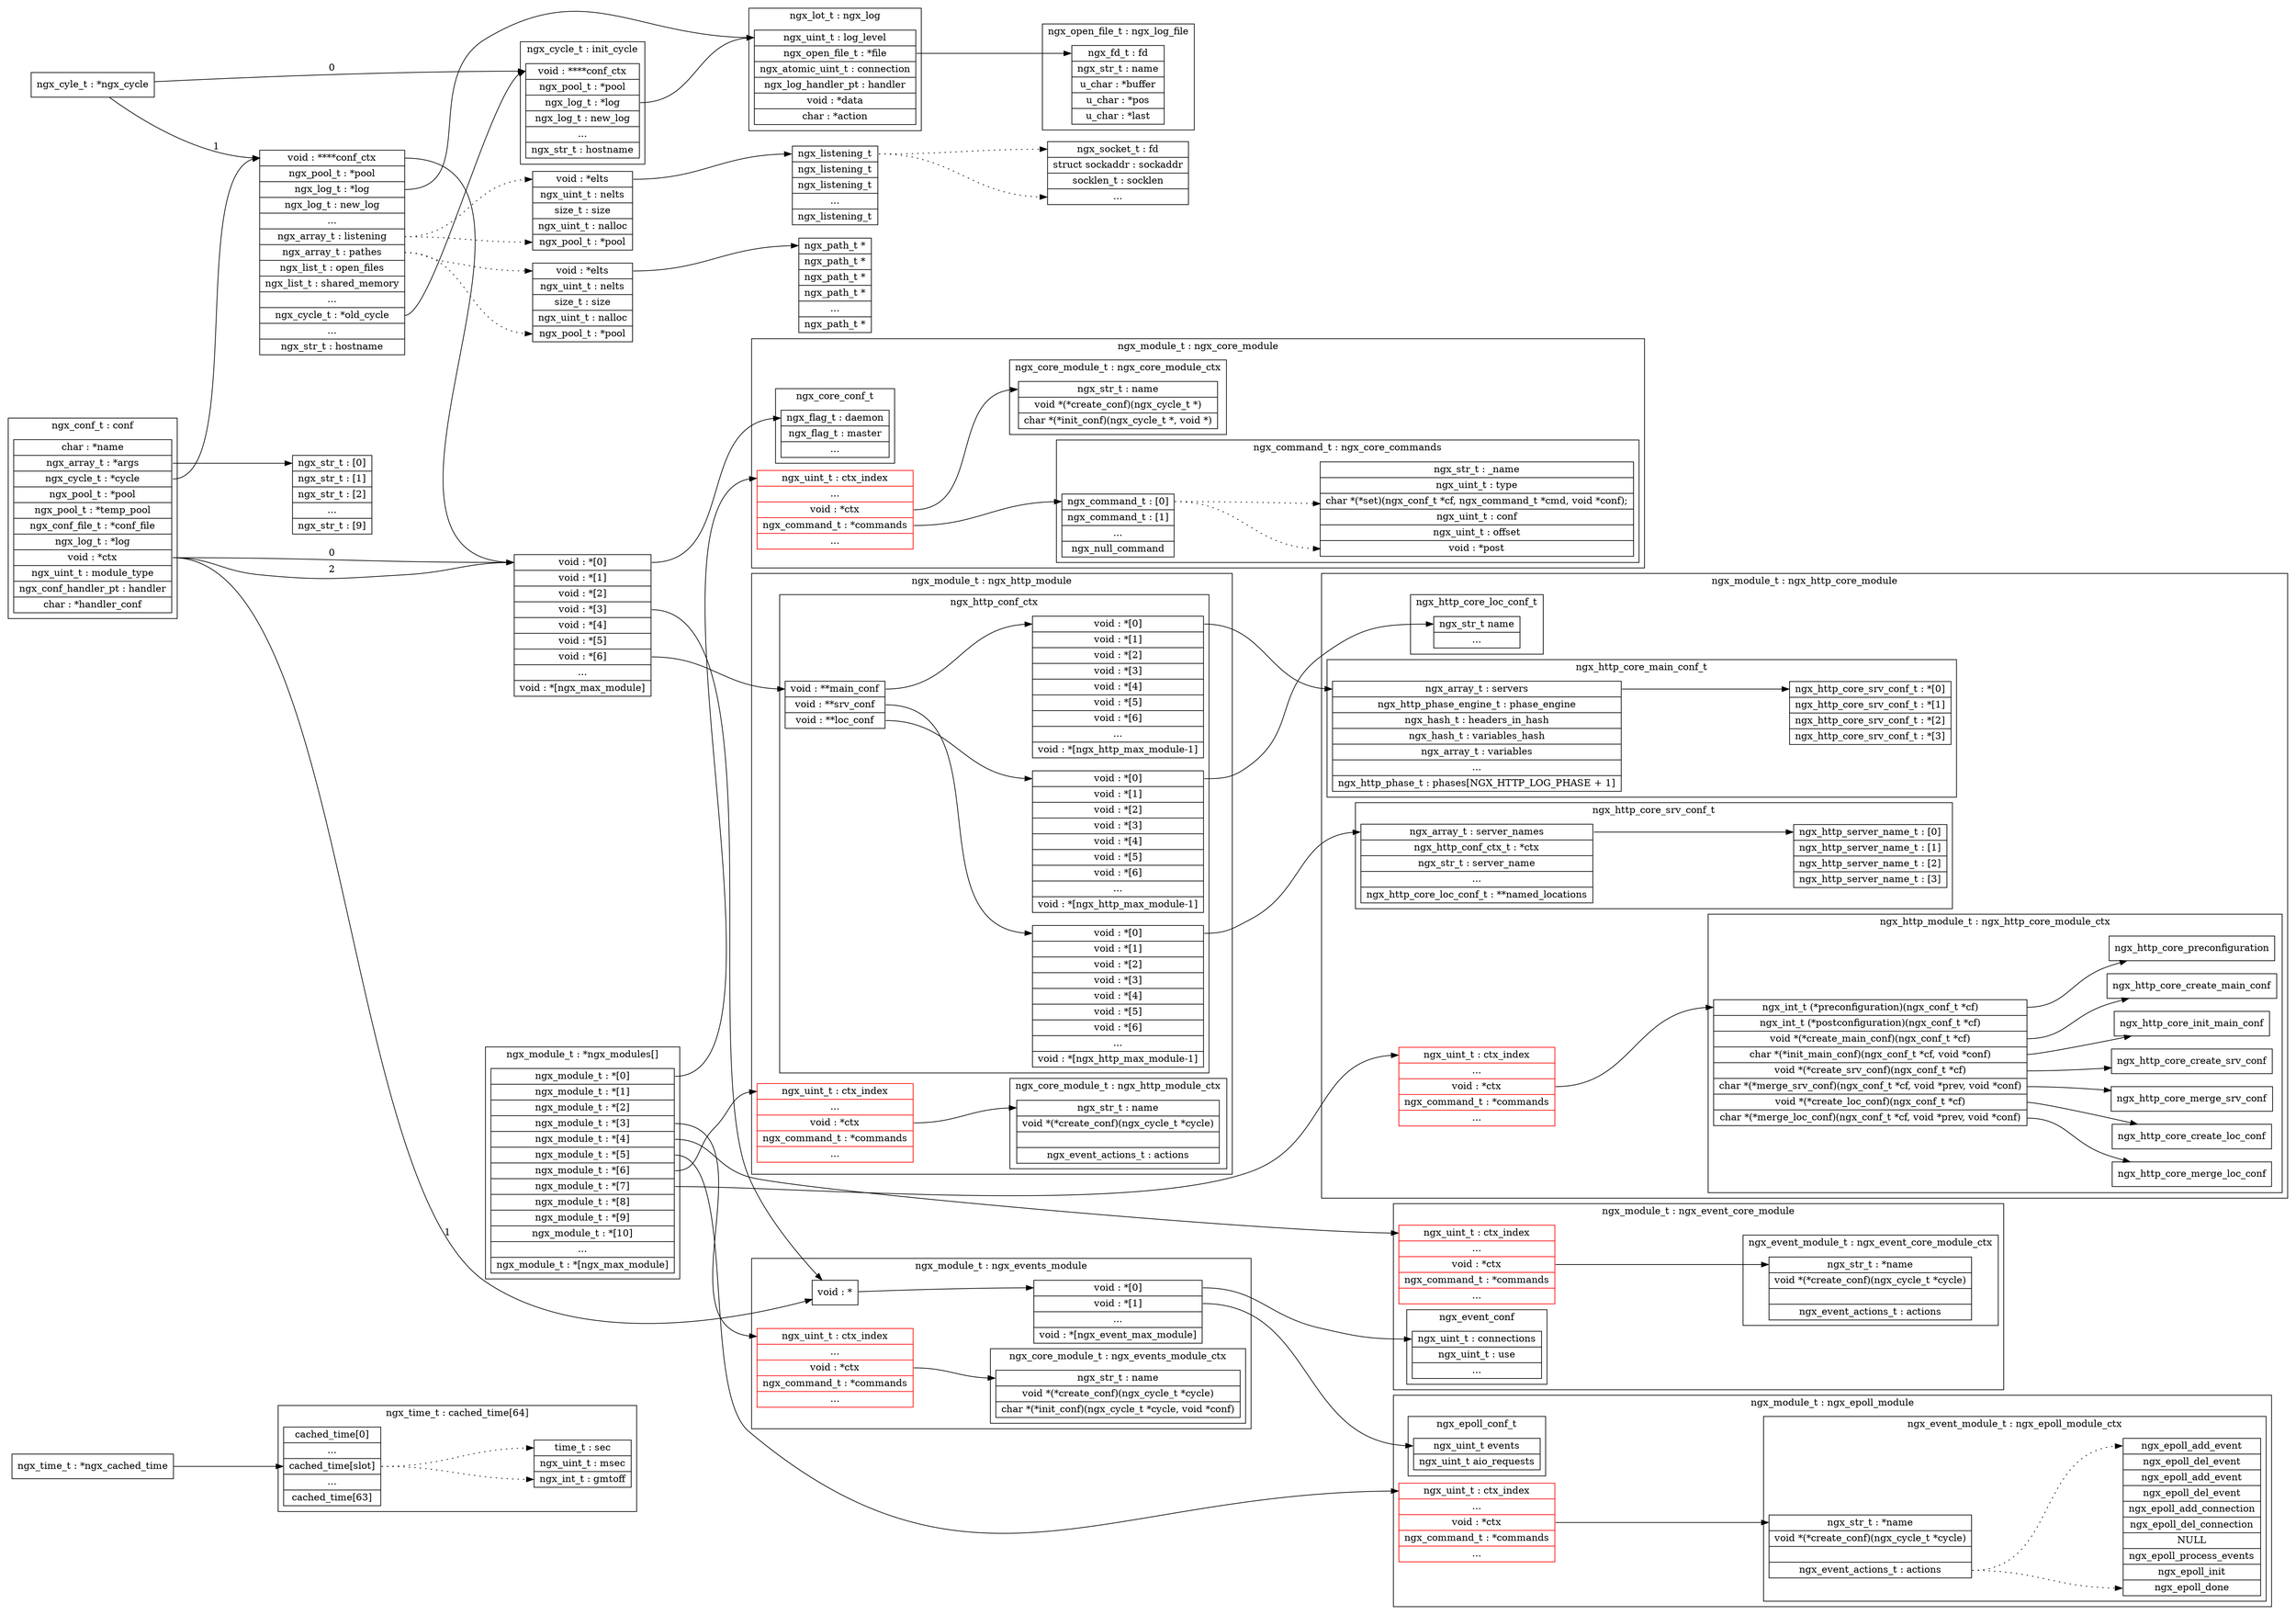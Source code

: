 digraph nginx {
    node [
        shape = "record",
    ];

    rankdir = LR;
    ranksep = 1.6;

    // ngx_cached_time
    n_ngx_cached_time [label = "ngx_time_t : *ngx_cached_time"];

    // cached_time[64]
    subgraph cluster_cached_time_array {
        label = "ngx_time_t : cached_time[64]";

        n_cached_time_array [label = "<0>cached_time[0] | \
                                      <f>... | \
                                      <slot>cached_time[slot] | \
                                      <b>... | \
                                      <63>cached_time[63]"];
        n_cached_time_ngx_time_t [label = "<sec>time_t : sec | \
                                           <msec>ngx_uint_t : msec | \
                                           <gmtoff>ngx_int_t : gmtoff"];

        n_cached_time_array:slot -> n_cached_time_ngx_time_t:sec [
            style = "dotted",
        ];
        n_cached_time_array:slot -> n_cached_time_ngx_time_t:gmtoff [
            style = "dotted",
        ];
    };

    // ngx_log_file
    subgraph cluster_ngx_log_file {
        label = "ngx_open_file_t : ngx_log_file";

        n_ngx_log_file [label = "<fd>ngx_fd_t : fd | \
                                 <_name>ngx_str_t : name | \
                                 <buffer>u_char : *buffer | \
                                 <pos>u_char : *pos | \
                                 <last>u_char : *last"];
    };

    // ngx_log
    subgraph cluster_ngx_log {
        label = "ngx_lot_t : ngx_log";

        n_ngx_log [label = "<log_level>ngx_uint_t : log_level | \
                            <file>ngx_open_file_t : *file | \
                            <connection>ngx_atomic_uint_t : connection | \
                            <handler>ngx_log_handler_pt : handler | \
                            <data>void : *data | \
                            <action>char : *action"];
    };

    // ngx_cycle
    n_ngx_cycle [label = "ngx_cyle_t : *ngx_cycle"];

    // init_cycle
    subgraph cluster_init_cycle {
        label = "ngx_cycle_t : init_cycle";

        n_init_cycle [label = "<conf_ctx>void : ****conf_ctx | \
                               <pool>ngx_pool_t : *pool | \
                               <log>ngx_log_t : *log | \
                               <new_log>ngx_log_t : new_log | \
                               ... | \
                               <hostname>ngx_str_t : hostname"];
    };

    // anonymity_cyle
    n_anonymity_cycle [label = "<conf_ctx>void : ****conf_ctx | \
                                <pool>ngx_pool_t : *pool | \
                                <log>ngx_log_t : *log | \
                                <new_log>ngx_log_t : new_log | \
                                ... | \
                                <listening>ngx_array_t : listening | \
                                <pathes>ngx_array_t : pathes | \
                                <open_files>ngx_list_t : open_files | \
                                <shared_memory>ngx_list_t : shared_memory | \
                                ... | \
                                <old_cycle>ngx_cycle_t : *old_cycle | \
                                ... | \
                                <hostname>ngx_str_t : hostname"];
    n_anonymity_cycle_conf_ctx [label = "<0>void : *[0] | \
                                         <1>void : *[1] | \
                                         <2>void : *[2] | \
                                         <3>void : *[3] | \
                                         <4>void : *[4] | \
                                         <5>void : *[5] | \
                                         <6>void : *[6] | \
                                         ... | \
                                         <ngx_max_moule>void : \
                                             *[ngx_max_module]"];
    n_anonymity_cycle_listening [label = "<elts>void : *elts | \
                                          <nelts>ngx_uint_t : nelts | \
                                          <size>size_t : size | \
                                          <nalloc>ngx_uint_t : nalloc | \
                                          <pool>ngx_pool_t : *pool"];
    n_anonymity_cycle_listening_array [label = "<0>ngx_listening_t | \
                                                <1>ngx_listening_t | \
                                                <1>ngx_listening_t | \
                                                ... | \
                                                <nalloc>ngx_listening_t"];
    n_anonymity_cycle_listening_array_elmt [
        label = "<fd>ngx_socket_t : fd | \
                 <sockaddr>struct sockaddr :  sockaddr | \
                 <socklen>socklen_t : socklen | \
                 <end>..."
    ];
    n_anonymity_cycle_pathes [label = "<elts>void : *elts | \
                                       <nelts>ngx_uint_t : nelts | \
                                       <size>size_t : size | \
                                       <nalloc>ngx_uint_t : nalloc | \
                                       <pool>ngx_pool_t : *pool"];
    n_anonymity_cycle_pathes_array [label = "<0>ngx_path_t * | \
                                             <1>ngx_path_t * | \
                                             <2>ngx_path_t * | \
                                             <3>ngx_path_t * | \
                                             ... | \
                                             <nalloc>ngx_path_t *"];
    n_anonymity_cycle:listening -> n_anonymity_cycle_listening:elts [
        style = "dotted",
    ];
    n_anonymity_cycle:listening -> n_anonymity_cycle_listening:pool [
        style = "dotted",
    ];
    n_anonymity_cycle:pathes -> n_anonymity_cycle_pathes:elts [
        style = "dotted",
    ];
    n_anonymity_cycle:pathes -> n_anonymity_cycle_pathes:pool [
        style = "dotted",
    ];
    n_anonymity_cycle_listening_array:0
        -> n_anonymity_cycle_listening_array_elmt:fd [style = "dotted"];
    n_anonymity_cycle_listening_array:0
        -> n_anonymity_cycle_listening_array_elmt:end [style = "dotted"];

    // ***** ngx_modules {{
    subgraph cluster_ngx_modules {
        label = "ngx_module_t : *ngx_modules[]";

        n_ngx_modules [label = "<0>ngx_module_t : *[0] | \
                                <1>ngx_module_t : *[1] | \
                                <2>ngx_module_t : *[2] | \
                                <3>ngx_module_t : *[3] | \
                                <4>ngx_module_t : *[4] | \
                                <5>ngx_module_t : *[5] | \
                                <6>ngx_module_t : *[6] | \
                                <7>ngx_module_t : *[7] | \
                                <8>ngx_module_t : *[8] | \
                                <9>ngx_module_t : *[9] | \
                                <10>ngx_module_t : *[10] | \
                                ... | \
                                <ngx_max_module>ngx_module_t : \
                                    *[ngx_max_module]"];
    };

    // ngx_core_module
    subgraph cluster_ngx_core_module {
        label = "ngx_module_t : ngx_core_module";

        subgraph cluster_ngx_core_conf_t {
            label = "ngx_core_conf_t";

            n_ngx_core_conf [label = "<daemon>ngx_flag_t : daemon | \
                                      <master>ngx_flag_t : master | \
                                      <end>..."];
        };
        subgraph cluster_ngx_core_module_ctx {
            label = "ngx_core_module_t : ngx_core_module_ctx";

            n_ngx_core_module_ctx [
                label = "<_name>ngx_str_t : name | \
                         <create_conf>void *(*create_conf)(ngx_cycle_t *) | \
                         <init_conf>char *(*init_conf)(ngx_cycle_t *, void *)"
            ];
        };
        subgraph cluster_ngx_core_commands {
            label = "ngx_command_t : ngx_core_commands";

            n_ngx_core_commands [
                label = "<0>ngx_command_t : [0] | \
                         <1>ngx_command_t : [1] | \
                         ... | \
                         <end>ngx_null_command",
            ];
            n_ngx_core_commands_elmt [
                label = "<name>ngx_str_t : _name | \
                         <type>ngx_uint_t : type | \
                         <set>char *(*set)(ngx_conf_t *cf, \
                                           ngx_command_t *cmd, \
                                           void *conf); | \
                         <conf>ngx_uint_t : conf | \
                         <offset>ngx_uint_t : offset | \
                         <post>void : *post",
            ];
            n_ngx_core_commands:0 -> n_ngx_core_commands_elmt:_name [
                style = "dotted",
            ]
            n_ngx_core_commands:0 -> n_ngx_core_commands_elmt:post [
                style = "dotted",
            ]
        };
        n_ngx_core_module [
            label = "<ctx_index>ngx_uint_t : ctx_index | \
                     ... | \
                     <ctx>void : *ctx | \
                     <commands>ngx_command_t : *commands | \
                     ...",
            color = "red",
        ];

        n_ngx_core_module:ctx -> n_ngx_core_module_ctx:_name;
        n_ngx_core_module:commands -> n_ngx_core_commands:0;
    };

    // ngx_events_module
    subgraph cluster_ngx_events_module {
        label = "ngx_module_t : ngx_events_module";

        n_ngx_events_module [
            label = "<ctx_index>ngx_uint_t : ctx_index | \
                     ... | \
                     <ctx>void : *ctx | \
                     <commands>ngx_command_t : *commands | \
                     ...",
            color = "red",
        ];
        subgraph cluster_ngx_events_module_ctx {
            label = "ngx_core_module_t : ngx_events_module_ctx";

            n_ngx_events_module_ctx [
                label = "<_name>ngx_str_t : name | \
                         <create_conf>void \
                             *(*create_conf)(ngx_cycle_t *cycle) | \
                         <init_conf>char *(*init_conf)(ngx_cycle_t *cycle, \
                                                       void *conf)",
            ];
        };
        n_ngx_events_module_ctx_array [
            label = "<0>void : *[0] | \
                     <1>void : *[1] | \
                     ... | \
                     <ngx_event_max_module>void : *[ngx_event_max_module]",
        ];
        n_ngx_events_module_ctx_ptr [
            label = "void : *",
        ];

        n_ngx_events_module_ctx_ptr -> n_ngx_events_module_ctx_array:0;
        n_ngx_events_module:ctx -> n_ngx_events_module_ctx:_name;
    };

    // ngx_event_core_module
    subgraph cluster_ngx_event_core_module {
        label = "ngx_module_t : ngx_event_core_module";

        n_ngx_event_core_module [
            label = "<ctx_index>ngx_uint_t : ctx_index | \
                     ... | \
                     <ctx>void : *ctx | \
                     <commands>ngx_command_t : *commands | \
                     ...",
            color = "red",
        ];
        subgraph cluster_ngx_event_module_ctx {
            label = "ngx_event_module_t : ngx_event_core_module_ctx";

            n_ngx_event_core_module_ctx [
                label = "<name>ngx_str_t : *name | \
                         <create_conf>void \
                             *(*create_conf)(ngx_cycle_t *cycle) | \
                         <init_conf> | \
                         <actions>ngx_event_actions_t : actions",
            ];
        };
        subgraph cluster_ngx_event_conf_t {
            label = "ngx_event_conf";

            n_ngx_event_conf [
                label = "<connections>ngx_uint_t : connections | \
                         <use>ngx_uint_t : use | \
                         <end>...",
            ];
        };

        n_ngx_event_core_module:ctx -> n_ngx_event_core_module_ctx:name;
    };

    // ngx_epoll_module
    subgraph cluster_ngx_epoll_module {
        label = "ngx_module_t : ngx_epoll_module";

        n_ngx_epoll_module [
            label = "<ctx_index>ngx_uint_t : ctx_index | \
                     ... | \
                     <ctx>void : *ctx | \
                     <commands>ngx_command_t : *commands | \
                     ...",
            color = "red",
        ];
        subgraph cluster_ngx_epoll_ctx {
            label = "ngx_event_module_t : ngx_epoll_module_ctx";

            n_ngx_epoll_module_ctx [
                label = "<name>ngx_str_t : *name | \
                         <create_conf>void \
                             *(*create_conf)(ngx_cycle_t *cycle) | \
                         <init_conf> | \
                         <actions>ngx_event_actions_t : actions",
            ];
            n_ngx_epoll_module_ctx_actions [
                label = "<ngx_epoll_add_event>ngx_epoll_add_event | \
                         <ngx_epoll_del_event>ngx_epoll_del_event | \
                         <ngx_epoll_add_event>ngx_epoll_add_event | \
                         <ngx_epoll_del_event>ngx_epoll_del_event | \
                         <ngx_epoll_add_connection>ngx_epoll_add_connection | \
                         <ngx_epoll_del_connection>ngx_epoll_del_connection | \
                         <NULL>NULL | \
                         <ngx_epoll_process_events>ngx_epoll_process_events | \
                         <ngx_epoll_init>ngx_epoll_init | \
                         <ngx_epoll_done>ngx_epoll_done",
            ];

            n_ngx_epoll_module_ctx:actions
                -> n_ngx_epoll_module_ctx_actions:ngx_epoll_add_event [
                style = "dotted",
            ];
            n_ngx_epoll_module_ctx:actions
                -> n_ngx_epoll_module_ctx_actions:ngx_epoll_done [
                style = "dotted",
            ];
        };
        subgraph cluster_ngx_epoll_conf_t {
            label = "ngx_epoll_conf_t";

            n_ngx_epoll_conf [label = "<events>ngx_uint_t events | \
                                       <aio_requests>ngx_uint_t aio_requests"];
        };

        n_ngx_epoll_module:ctx -> n_ngx_epoll_module_ctx:name;
    };

    // ngx_http_module
    subgraph cluster_ngx_http_module {
        label = "ngx_module_t : ngx_http_module";

        n_ngx_http_module [
            label = "<ctx_index>ngx_uint_t : ctx_index | \
                     ... | \
                     <ctx>void : *ctx | \
                     <commands>ngx_command_t : *commands | \
                     ...",
            color = "red",
        ];
        subgraph cluster_ngx_http_module_ctx {
            label = "ngx_core_module_t : ngx_http_module_ctx";

            n_ngx_http_module_ctx [
                label = "<_name>ngx_str_t : name | \
                         <create_conf>void \
                             *(*create_conf)(ngx_cycle_t *cycle) | \
                         <init_conf> | \
                         <actions>ngx_event_actions_t : actions",
            ];
        };
        subgraph cluster_ngx_http_conf_ctx_t {
            label = "ngx_http_conf_ctx";

            n_ngx_http_conf_ctx [
                label = "<main_conf>void : **main_conf | \
                         <srv_conf>void : **srv_conf | \
                         <loc_conf>void : **loc_conf",
            ];
            n_ngx_http_conf_ctx_main_conf_array [
                label = "<0>void : *[0] | \
                         <1>void : *[1] | \
                         <2>void : *[2] | \
                         <3>void : *[3] | \
                         <4>void : *[4] | \
                         <5>void : *[5] | \
                         <6>void : *[6] | \
                         ... | \
                         <ngx_http_max_module - 1>void : \
                             *[ngx_http_max_module-1]",
            ];
            n_ngx_http_conf_ctx_srv_conf_array [
                label = "<0>void : *[0] | \
                         <1>void : *[1] | \
                         <2>void : *[2] | \
                         <3>void : *[3] | \
                         <4>void : *[4] | \
                         <5>void : *[5] | \
                         <6>void : *[6] | \
                         ... | \
                         <ngx_http_max_module - 1>void : \
                             *[ngx_http_max_module-1]",
            ];
            n_ngx_http_conf_ctx_loc_conf_array [
                label = "<0>void : *[0] | \
                         <1>void : *[1] | \
                         <2>void : *[2] | \
                         <3>void : *[3] | \
                         <4>void : *[4] | \
                         <5>void : *[5] | \
                         <6>void : *[6] | \
                         ... | \
                         <ngx_http_max_module - 1>void : \
                             *[ngx_http_max_module-1]",
            ];

            n_ngx_http_conf_ctx:main_conf
                -> n_ngx_http_conf_ctx_main_conf_array:0;
            n_ngx_http_conf_ctx:srv_conf
                -> n_ngx_http_conf_ctx_srv_conf_array:0;
            n_ngx_http_conf_ctx:loc_conf
                -> n_ngx_http_conf_ctx_loc_conf_array:0;
        };

        n_ngx_http_module:ctx -> n_ngx_http_module_ctx:_name;
    };

    // ngx_http_core_module
    subgraph cluster_ngx_http_core_module {
        label = "ngx_module_t : ngx_http_core_module";

        n_ngx_http_core_module [
            label = "<ctx_index>ngx_uint_t : ctx_index | \
                     ... | \
                     <ctx>void : *ctx | \
                     <commands>ngx_command_t : *commands | \
                     ...",
            color = "red",
        ];
        subgraph cluster_ngx_http_core_module_ctx {
            label = "ngx_http_module_t : ngx_http_core_module_ctx";

            n_ngx_http_core_module_ctx [
                label = "<preconfiguration>ngx_int_t \
                             (*preconfiguration)(ngx_conf_t *cf) | \
                         <postconfiguration>ngx_int_t \
                             (*postconfiguration)(ngx_conf_t *cf) | \
                         <create_main_conf>void \
                             *(*create_main_conf)(ngx_conf_t *cf) | \
                         <init_main_conf>char \
                             *(*init_main_conf)(ngx_conf_t *cf, \
                                                void *conf) | \
                         <create_srv_conf>void \
                             *(*create_srv_conf)(ngx_conf_t *cf) | \
                         <merge_srv_conf>char \
                             *(*merge_srv_conf)(ngx_conf_t *cf, \
                                                void *prev, \
                                                void *conf) | \
                         <create_loc_conf>void \
                             *(*create_loc_conf)(ngx_conf_t *cf) | \
                         <merge_loc_conf>char \
                             *(*merge_loc_conf)(ngx_conf_t *cf, \
                                                void *prev, \
                                                void *conf)",
            ];
            n_ngx_http_core_module_ctx:preconfiguration
                -> ngx_http_core_preconfiguration;
            n_ngx_http_core_module_ctx:create_main_conf
                -> ngx_http_core_create_main_conf;
            n_ngx_http_core_module_ctx:init_main_conf
                -> ngx_http_core_init_main_conf;
            n_ngx_http_core_module_ctx:create_srv_conf
                -> ngx_http_core_create_srv_conf;
            n_ngx_http_core_module_ctx:merge_srv_conf
                -> ngx_http_core_merge_srv_conf;
            n_ngx_http_core_module_ctx:create_loc_conf
                -> ngx_http_core_create_loc_conf;
            n_ngx_http_core_module_ctx:merge_loc_conf
                -> ngx_http_core_merge_loc_conf;
        };
        subgraph cluster_ngx_http_core_main_conf {
            label = "ngx_http_core_main_conf_t";

            n_ngx_http_core_main_conf [
                label = "<servers>ngx_array_t : servers | \
                         <phase_engine>ngx_http_phase_engine_t \
                             : phase_engine | \
                         <headers_in_hash>ngx_hash_t : headers_in_hash | \
                         <variables_hash>ngx_hash_t : variables_hash | \
                         <variables>ngx_array_t : variables | \
                         ... | \
                         <phases>ngx_http_phase_t \
                             : phases[NGX_HTTP_LOG_PHASE + 1]",
            ];

            n_ngx_http_core_main_conf_servers [
                label = "<0>ngx_http_core_srv_conf_t : *[0] | \
                         <1>ngx_http_core_srv_conf_t : *[1] | \
                         <2>ngx_http_core_srv_conf_t : *[2] | \
                         <3>ngx_http_core_srv_conf_t : *[3]",
            ];

            n_ngx_http_core_main_conf:servers
                -> n_ngx_http_core_main_conf_servers:0;
            n_ngx_http_conf_ctx_main_conf_array:0
                -> n_ngx_http_core_main_conf:servers;
        };
        subgraph cluster_ngx_http_core_srv_conf {
            label = "ngx_http_core_srv_conf_t";

            n_ngx_http_core_srv_conf [
                label = "<server_names>ngx_array_t : server_names | \
                         <ctx>ngx_http_conf_ctx_t : *ctx | \
                         <server_name>ngx_str_t : server_name | \
                         ... | \
                         <named_locations>ngx_http_core_loc_conf_t \
                             : **named_locations",
            ];
            n_ngx_http_core_srv_conf_server_names [
                label = "<0>ngx_http_server_name_t : [0] | \
                         <1>ngx_http_server_name_t : [1] | \
                         <2>ngx_http_server_name_t : [2] | \
                         <3>ngx_http_server_name_t : [3]",
            ];

            n_ngx_http_core_srv_conf:server_names
                -> n_ngx_http_core_srv_conf_server_names:0;
            n_ngx_http_conf_ctx_srv_conf_array:0
                -> n_ngx_http_core_srv_conf:server_names;
        };
        subgraph cluster_ngx_http_core_loc_conf {
            label = "ngx_http_core_loc_conf_t";

            n_ngx_http_core_loc_conf [
                label = "<_name>ngx_str_t name | \
                         ...",

            ];

            n_ngx_http_conf_ctx_loc_conf_array:0
                -> n_ngx_http_core_loc_conf:_name;
        };

        n_ngx_http_core_module:ctx
            -> n_ngx_http_core_module_ctx:preconfiguration;
    };

    n_ngx_events_module_ctx_array:0 -> n_ngx_event_conf:connections;
    n_ngx_events_module_ctx_array:1 -> n_ngx_epoll_conf:events;

    n_ngx_modules:0 -> n_ngx_core_module:ctx_index;
    n_ngx_modules:3 -> n_ngx_events_module:ctx_index;
    n_ngx_modules:4 -> n_ngx_event_core_module:ctx_index;
    n_ngx_modules:5 -> n_ngx_epoll_module:ctx_index;
    n_ngx_modules:6 -> n_ngx_http_module:ctx_index;
    n_ngx_modules:7 -> n_ngx_http_core_module:ctx_index;

    // }} ngx_modules *****

    // conf
    subgraph cluster_conf {
        label = "ngx_conf_t : conf";

        n_conf [label = "<_name>char : *name | \
                         <args>ngx_array_t : *args | \
                         <cycle>ngx_cycle_t : *cycle | \
                         <pool>ngx_pool_t : *pool | \
                         <temp_pool>ngx_pool_t : *temp_pool | \
                         <conf_file>ngx_conf_file_t : *conf_file | \
                         <log>ngx_log_t : *log | \
                         <ctx>void : *ctx | \
                         <module_type>ngx_uint_t : module_type | \
                         <handler>ngx_conf_handler_pt : handler | \
                         <handler_conf>char : *handler_conf"];
    };
    n_conf_args [label = "<0>ngx_str_t : [0] | \
                          <1>ngx_str_t : [1] | \
                          <2>ngx_str_t : [2] | \
                          ... | \
                          <9>ngx_str_t : [9]"];

    // ********** relationship **********
    n_ngx_cached_time -> n_cached_time_array:slot;

    n_ngx_log:file -> n_ngx_log_file:fd;

    n_init_cycle:log -> n_ngx_log:log_level;
    n_ngx_cycle -> n_init_cycle:conf_ctx [label = "0"];
    n_ngx_cycle -> n_anonymity_cycle:conf_ctx [label = "1"];
    n_anonymity_cycle:conf_ctx -> n_anonymity_cycle_conf_ctx:0;
    n_anonymity_cycle_conf_ctx:0 -> n_ngx_core_conf:daemon;
    n_anonymity_cycle_conf_ctx:3 -> n_ngx_events_module_ctx_ptr;
    n_anonymity_cycle_conf_ctx:6 -> n_ngx_http_conf_ctx:main_conf;
    n_anonymity_cycle:log -> n_ngx_log:log_level;
    n_anonymity_cycle:old_cycle -> n_init_cycle:conf_ctx;
    n_anonymity_cycle_pathes:elts -> n_anonymity_cycle_pathes_array:0;
    n_anonymity_cycle_listening:elts -> n_anonymity_cycle_listening_array:0;

    n_conf:args -> n_conf_args:0;
    n_conf:ctx -> n_anonymity_cycle_conf_ctx:0 [label = "0"];
    n_conf:ctx -> n_ngx_events_module_ctx_ptr [label = "1"];
    n_conf:ctx -> n_anonymity_cycle_conf_ctx:0 [label = "2"];
    n_conf:cycle -> n_anonymity_cycle:conf_ctx;
}
